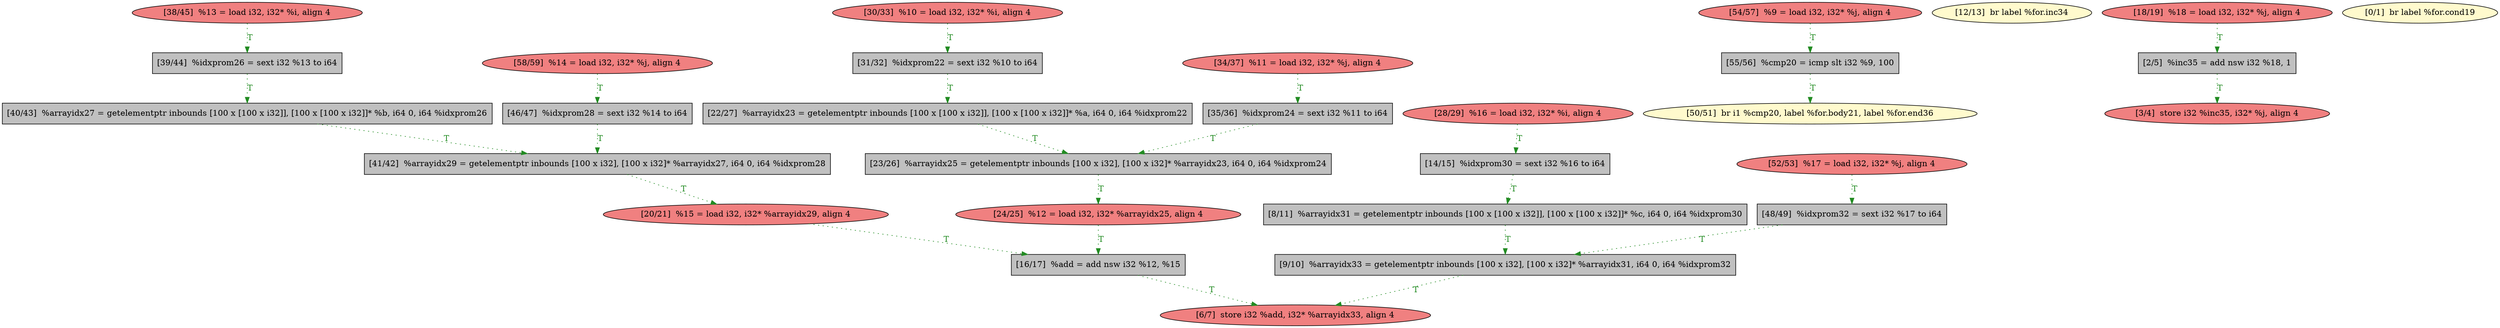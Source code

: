 
digraph G {


node1737 [fillcolor=grey,label="[48/49]  %idxprom32 = sext i32 %17 to i64",shape=rectangle,style=filled ]
node1736 [fillcolor=lemonchiffon,label="[50/51]  br i1 %cmp20, label %for.body21, label %for.end36",shape=ellipse,style=filled ]
node1735 [fillcolor=grey,label="[22/27]  %arrayidx23 = getelementptr inbounds [100 x [100 x i32]], [100 x [100 x i32]]* %a, i64 0, i64 %idxprom22",shape=rectangle,style=filled ]
node1733 [fillcolor=lightcoral,label="[20/21]  %15 = load i32, i32* %arrayidx29, align 4",shape=ellipse,style=filled ]
node1730 [fillcolor=grey,label="[14/15]  %idxprom30 = sext i32 %16 to i64",shape=rectangle,style=filled ]
node1729 [fillcolor=lemonchiffon,label="[12/13]  br label %for.inc34",shape=ellipse,style=filled ]
node1739 [fillcolor=lightcoral,label="[52/53]  %17 = load i32, i32* %j, align 4",shape=ellipse,style=filled ]
node1732 [fillcolor=lightcoral,label="[18/19]  %18 = load i32, i32* %j, align 4",shape=ellipse,style=filled ]
node1715 [fillcolor=lightcoral,label="[54/57]  %9 = load i32, i32* %j, align 4",shape=ellipse,style=filled ]
node1721 [fillcolor=grey,label="[35/36]  %idxprom24 = sext i32 %11 to i64",shape=rectangle,style=filled ]
node1712 [fillcolor=lightcoral,label="[34/37]  %11 = load i32, i32* %j, align 4",shape=ellipse,style=filled ]
node1734 [fillcolor=lightcoral,label="[24/25]  %12 = load i32, i32* %arrayidx25, align 4",shape=ellipse,style=filled ]
node1720 [fillcolor=grey,label="[41/42]  %arrayidx29 = getelementptr inbounds [100 x i32], [100 x i32]* %arrayidx27, i64 0, i64 %idxprom28",shape=rectangle,style=filled ]
node1710 [fillcolor=lightcoral,label="[30/33]  %10 = load i32, i32* %i, align 4",shape=ellipse,style=filled ]
node1731 [fillcolor=grey,label="[16/17]  %add = add nsw i32 %12, %15",shape=rectangle,style=filled ]
node1726 [fillcolor=lemonchiffon,label="[0/1]  br label %for.cond19",shape=ellipse,style=filled ]
node1725 [fillcolor=grey,label="[2/5]  %inc35 = add nsw i32 %18, 1",shape=rectangle,style=filled ]
node1713 [fillcolor=lightcoral,label="[38/45]  %13 = load i32, i32* %i, align 4",shape=ellipse,style=filled ]
node1719 [fillcolor=grey,label="[40/43]  %arrayidx27 = getelementptr inbounds [100 x [100 x i32]], [100 x [100 x i32]]* %b, i64 0, i64 %idxprom26",shape=rectangle,style=filled ]
node1718 [fillcolor=grey,label="[31/32]  %idxprom22 = sext i32 %10 to i64",shape=rectangle,style=filled ]
node1716 [fillcolor=grey,label="[9/10]  %arrayidx33 = getelementptr inbounds [100 x i32], [100 x i32]* %arrayidx31, i64 0, i64 %idxprom32",shape=rectangle,style=filled ]
node1724 [fillcolor=grey,label="[8/11]  %arrayidx31 = getelementptr inbounds [100 x [100 x i32]], [100 x [100 x i32]]* %c, i64 0, i64 %idxprom30",shape=rectangle,style=filled ]
node1728 [fillcolor=lightcoral,label="[6/7]  store i32 %add, i32* %arrayidx33, align 4",shape=ellipse,style=filled ]
node1717 [fillcolor=lightcoral,label="[58/59]  %14 = load i32, i32* %j, align 4",shape=ellipse,style=filled ]
node1722 [fillcolor=grey,label="[55/56]  %cmp20 = icmp slt i32 %9, 100",shape=rectangle,style=filled ]
node1738 [fillcolor=grey,label="[39/44]  %idxprom26 = sext i32 %13 to i64",shape=rectangle,style=filled ]
node1727 [fillcolor=lightcoral,label="[3/4]  store i32 %inc35, i32* %j, align 4",shape=ellipse,style=filled ]
node1714 [fillcolor=grey,label="[46/47]  %idxprom28 = sext i32 %14 to i64",shape=rectangle,style=filled ]
node1711 [fillcolor=lightcoral,label="[28/29]  %16 = load i32, i32* %i, align 4",shape=ellipse,style=filled ]
node1723 [fillcolor=grey,label="[23/26]  %arrayidx25 = getelementptr inbounds [100 x i32], [100 x i32]* %arrayidx23, i64 0, i64 %idxprom24",shape=rectangle,style=filled ]

node1722->node1736 [style=dotted,color=forestgreen,label="T",fontcolor=forestgreen ]
node1711->node1730 [style=dotted,color=forestgreen,label="T",fontcolor=forestgreen ]
node1719->node1720 [style=dotted,color=forestgreen,label="T",fontcolor=forestgreen ]
node1737->node1716 [style=dotted,color=forestgreen,label="T",fontcolor=forestgreen ]
node1735->node1723 [style=dotted,color=forestgreen,label="T",fontcolor=forestgreen ]
node1734->node1731 [style=dotted,color=forestgreen,label="T",fontcolor=forestgreen ]
node1724->node1716 [style=dotted,color=forestgreen,label="T",fontcolor=forestgreen ]
node1732->node1725 [style=dotted,color=forestgreen,label="T",fontcolor=forestgreen ]
node1717->node1714 [style=dotted,color=forestgreen,label="T",fontcolor=forestgreen ]
node1714->node1720 [style=dotted,color=forestgreen,label="T",fontcolor=forestgreen ]
node1712->node1721 [style=dotted,color=forestgreen,label="T",fontcolor=forestgreen ]
node1713->node1738 [style=dotted,color=forestgreen,label="T",fontcolor=forestgreen ]
node1715->node1722 [style=dotted,color=forestgreen,label="T",fontcolor=forestgreen ]
node1731->node1728 [style=dotted,color=forestgreen,label="T",fontcolor=forestgreen ]
node1716->node1728 [style=dotted,color=forestgreen,label="T",fontcolor=forestgreen ]
node1723->node1734 [style=dotted,color=forestgreen,label="T",fontcolor=forestgreen ]
node1721->node1723 [style=dotted,color=forestgreen,label="T",fontcolor=forestgreen ]
node1720->node1733 [style=dotted,color=forestgreen,label="T",fontcolor=forestgreen ]
node1738->node1719 [style=dotted,color=forestgreen,label="T",fontcolor=forestgreen ]
node1733->node1731 [style=dotted,color=forestgreen,label="T",fontcolor=forestgreen ]
node1710->node1718 [style=dotted,color=forestgreen,label="T",fontcolor=forestgreen ]
node1739->node1737 [style=dotted,color=forestgreen,label="T",fontcolor=forestgreen ]
node1725->node1727 [style=dotted,color=forestgreen,label="T",fontcolor=forestgreen ]
node1718->node1735 [style=dotted,color=forestgreen,label="T",fontcolor=forestgreen ]
node1730->node1724 [style=dotted,color=forestgreen,label="T",fontcolor=forestgreen ]


}
